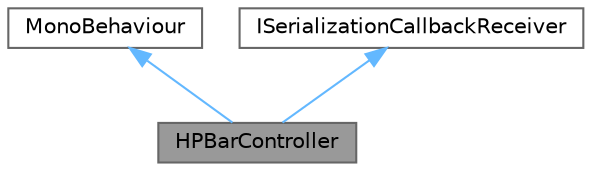 digraph "HPBarController"
{
 // LATEX_PDF_SIZE
  bgcolor="transparent";
  edge [fontname=Helvetica,fontsize=10,labelfontname=Helvetica,labelfontsize=10];
  node [fontname=Helvetica,fontsize=10,shape=box,height=0.2,width=0.4];
  Node1 [id="Node000001",label="HPBarController",height=0.2,width=0.4,color="gray40", fillcolor="grey60", style="filled", fontcolor="black",tooltip="進捗率に応じて imageのfillAmountを変更することでimageの長さを変更する　コンポーネント"];
  Node2 -> Node1 [id="edge1_Node000001_Node000002",dir="back",color="steelblue1",style="solid",tooltip=" "];
  Node2 [id="Node000002",label="MonoBehaviour",height=0.2,width=0.4,color="gray40", fillcolor="white", style="filled",tooltip=" "];
  Node3 -> Node1 [id="edge2_Node000001_Node000003",dir="back",color="steelblue1",style="solid",tooltip=" "];
  Node3 [id="Node000003",label="ISerializationCallbackReceiver",height=0.2,width=0.4,color="gray40", fillcolor="white", style="filled",tooltip=" "];
}
